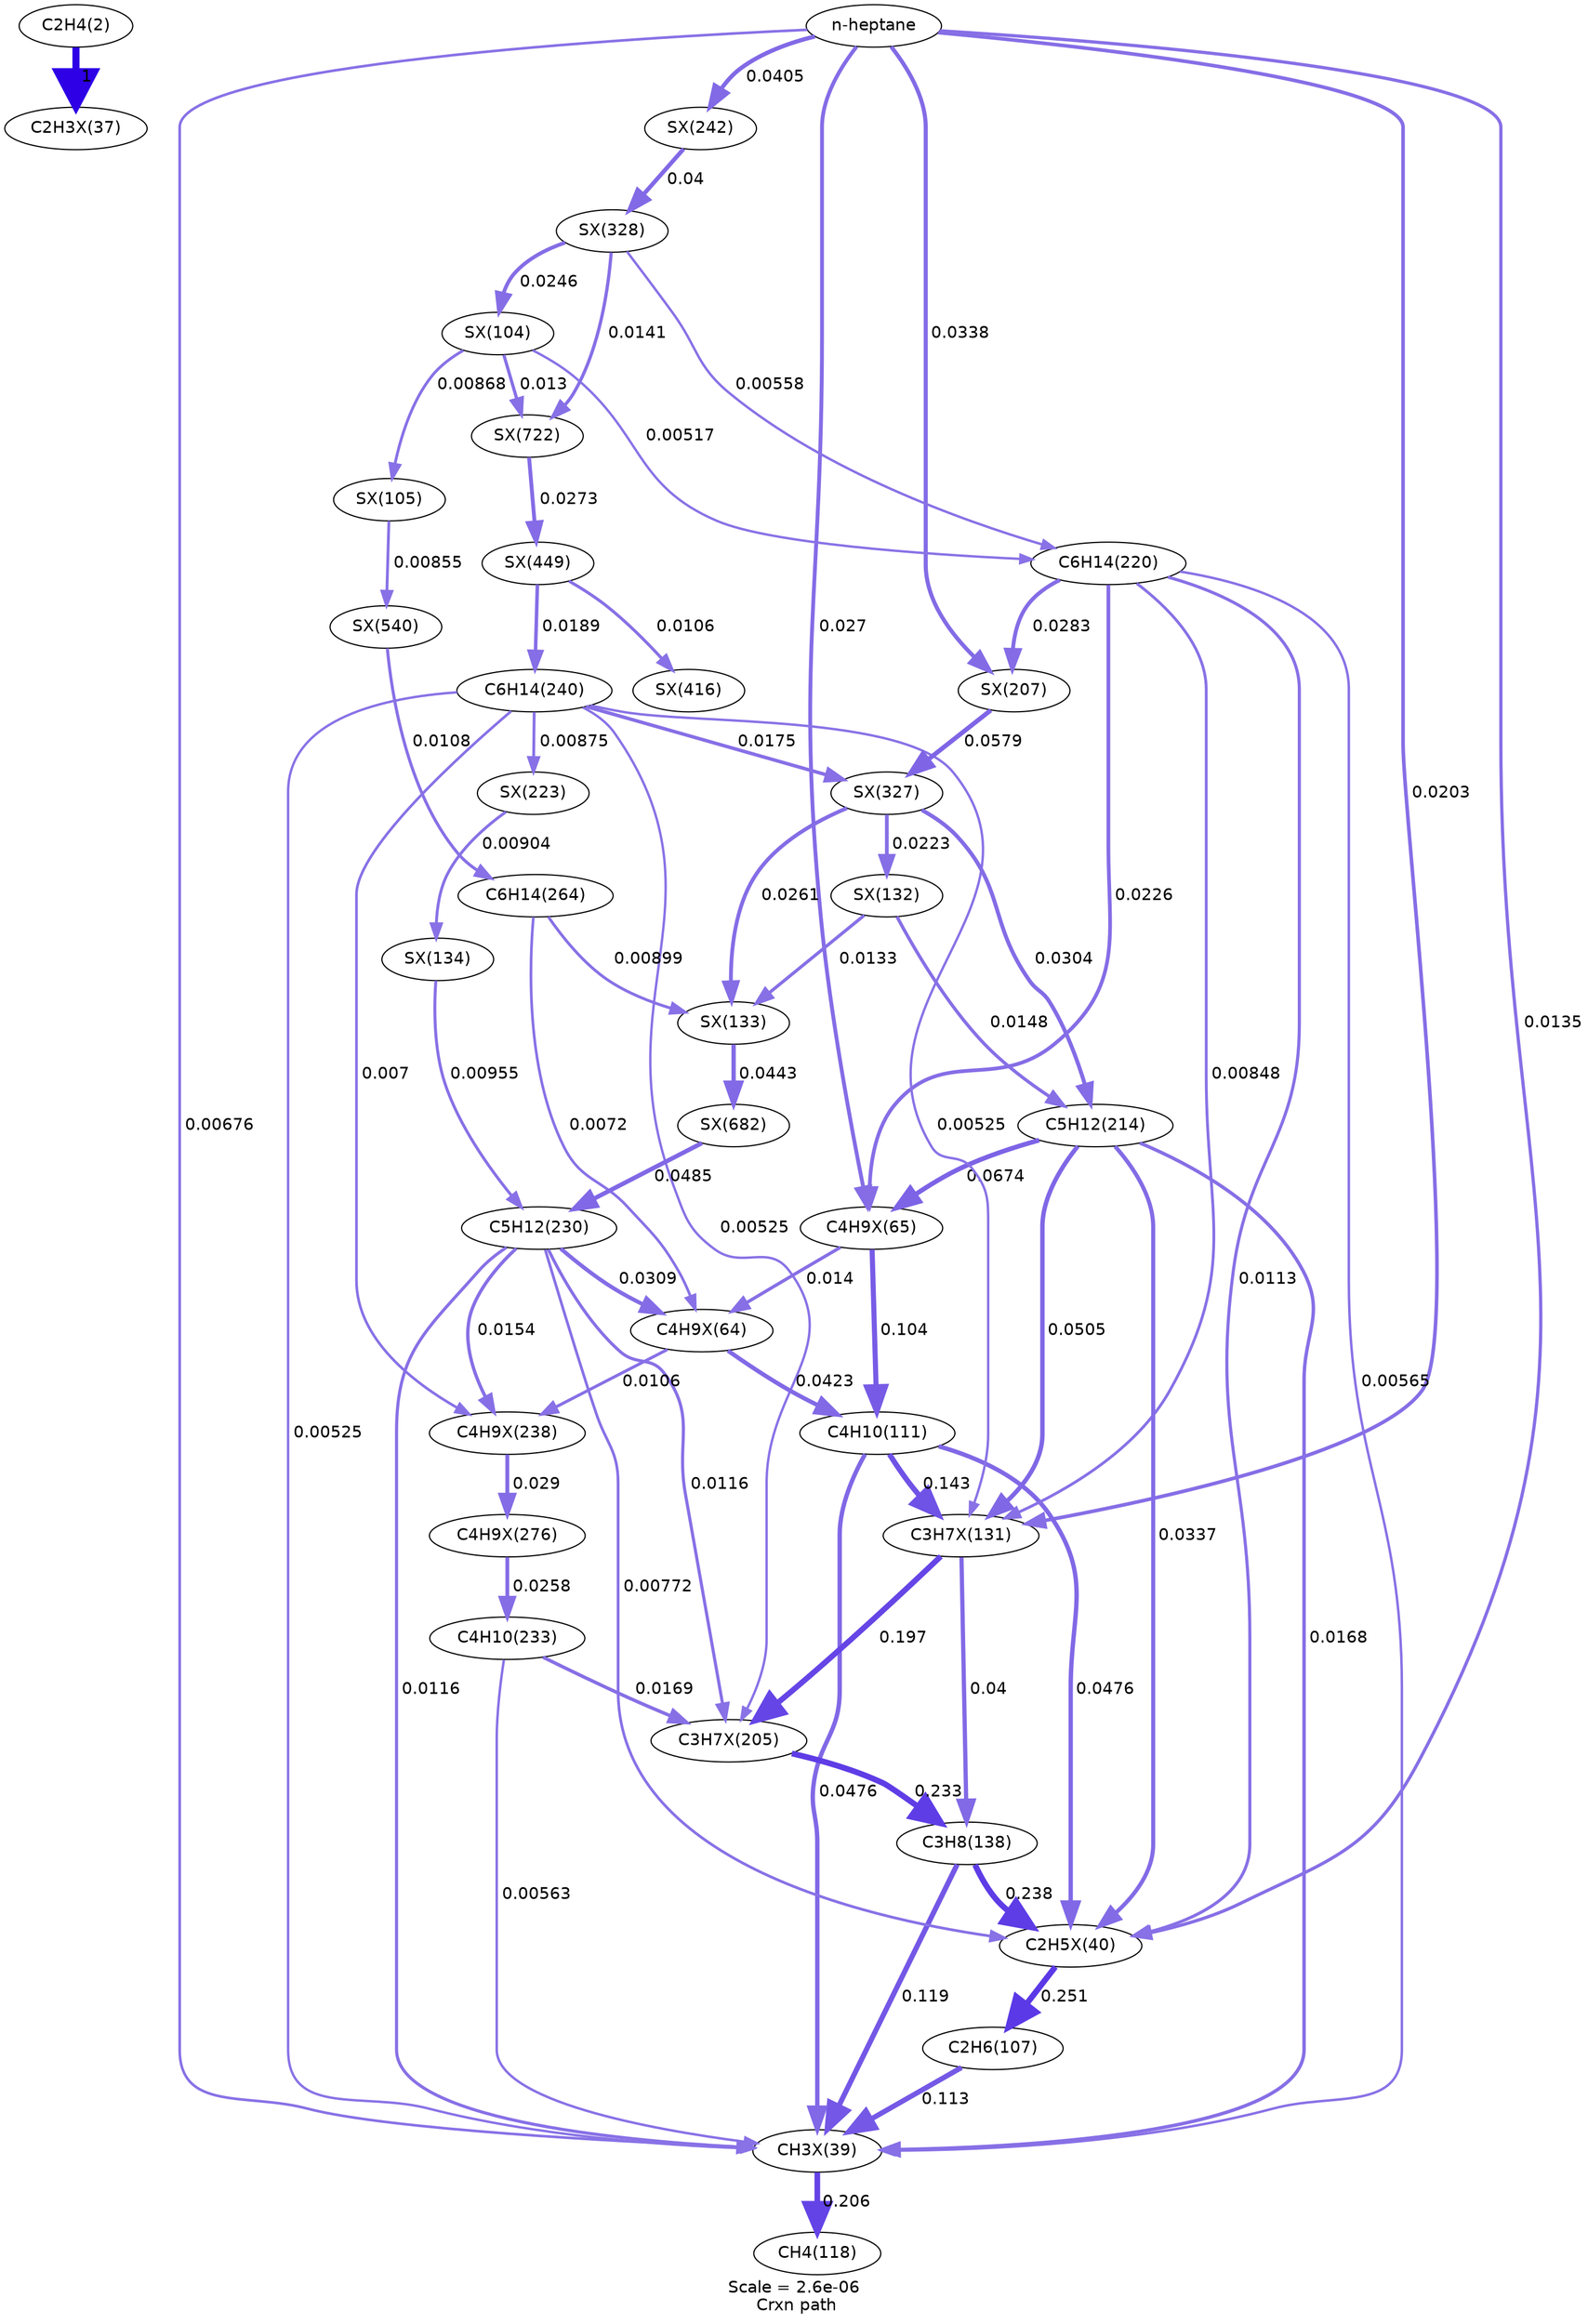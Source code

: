 digraph reaction_paths {
center=1;
s5 -> s28[fontname="Helvetica", style="setlinewidth(6)", arrowsize=3, color="0.7, 1.5, 0.9"
, label=" 1"];
s31 -> s9[fontname="Helvetica", style="setlinewidth(4.96)", arrowsize=2.48, color="0.7, 0.751, 0.9"
, label=" 0.251"];
s12 -> s31[fontname="Helvetica", style="setlinewidth(4.92)", arrowsize=2.46, color="0.7, 0.738, 0.9"
, label=" 0.238"];
s0 -> s31[fontname="Helvetica", style="setlinewidth(2.75)", arrowsize=1.38, color="0.7, 0.514, 0.9"
, label=" 0.0135"];
s10 -> s31[fontname="Helvetica", style="setlinewidth(3.7)", arrowsize=1.85, color="0.7, 0.548, 0.9"
, label=" 0.0476"];
s14 -> s31[fontname="Helvetica", style="setlinewidth(2.62)", arrowsize=1.31, color="0.7, 0.511, 0.9"
, label=" 0.0113"];
s13 -> s31[fontname="Helvetica", style="setlinewidth(3.44)", arrowsize=1.72, color="0.7, 0.534, 0.9"
, label=" 0.0337"];
s15 -> s31[fontname="Helvetica", style="setlinewidth(2.33)", arrowsize=1.16, color="0.7, 0.508, 0.9"
, label=" 0.00772"];
s9 -> s30[fontname="Helvetica", style="setlinewidth(4.35)", arrowsize=2.18, color="0.7, 0.613, 0.9"
, label=" 0.113"];
s30 -> s11[fontname="Helvetica", style="setlinewidth(4.81)", arrowsize=2.4, color="0.7, 0.706, 0.9"
, label=" 0.206"];
s12 -> s30[fontname="Helvetica", style="setlinewidth(4.39)", arrowsize=2.2, color="0.7, 0.619, 0.9"
, label=" 0.119"];
s0 -> s30[fontname="Helvetica", style="setlinewidth(2.23)", arrowsize=1.11, color="0.7, 0.507, 0.9"
, label=" 0.00676"];
s10 -> s30[fontname="Helvetica", style="setlinewidth(3.7)", arrowsize=1.85, color="0.7, 0.548, 0.9"
, label=" 0.0476"];
s16 -> s30[fontname="Helvetica", style="setlinewidth(2.09)", arrowsize=1.04, color="0.7, 0.506, 0.9"
, label=" 0.00563"];
s14 -> s30[fontname="Helvetica", style="setlinewidth(2.09)", arrowsize=1.05, color="0.7, 0.506, 0.9"
, label=" 0.00565"];
s17 -> s30[fontname="Helvetica", style="setlinewidth(2.04)", arrowsize=1.02, color="0.7, 0.505, 0.9"
, label=" 0.00525"];
s13 -> s30[fontname="Helvetica", style="setlinewidth(2.92)", arrowsize=1.46, color="0.7, 0.517, 0.9"
, label=" 0.0168"];
s15 -> s30[fontname="Helvetica", style="setlinewidth(2.63)", arrowsize=1.32, color="0.7, 0.512, 0.9"
, label=" 0.0116"];
s55 -> s12[fontname="Helvetica", style="setlinewidth(3.57)", arrowsize=1.79, color="0.7, 0.54, 0.9"
, label=" 0.04"];
s55 -> s63[fontname="Helvetica", style="setlinewidth(4.77)", arrowsize=2.39, color="0.7, 0.697, 0.9"
, label=" 0.197"];
s0 -> s55[fontname="Helvetica", style="setlinewidth(3.06)", arrowsize=1.53, color="0.7, 0.52, 0.9"
, label=" 0.0203"];
s10 -> s55[fontname="Helvetica", style="setlinewidth(4.53)", arrowsize=2.27, color="0.7, 0.643, 0.9"
, label=" 0.143"];
s14 -> s55[fontname="Helvetica", style="setlinewidth(2.4)", arrowsize=1.2, color="0.7, 0.508, 0.9"
, label=" 0.00848"];
s17 -> s55[fontname="Helvetica", style="setlinewidth(2.04)", arrowsize=1.02, color="0.7, 0.505, 0.9"
, label=" 0.00525"];
s13 -> s55[fontname="Helvetica", style="setlinewidth(3.75)", arrowsize=1.87, color="0.7, 0.551, 0.9"
, label=" 0.0505"];
s63 -> s12[fontname="Helvetica", style="setlinewidth(4.9)", arrowsize=2.45, color="0.7, 0.733, 0.9"
, label=" 0.233"];
s16 -> s63[fontname="Helvetica", style="setlinewidth(2.92)", arrowsize=1.46, color="0.7, 0.517, 0.9"
, label=" 0.0169"];
s17 -> s63[fontname="Helvetica", style="setlinewidth(2.04)", arrowsize=1.02, color="0.7, 0.505, 0.9"
, label=" 0.00525"];
s15 -> s63[fontname="Helvetica", style="setlinewidth(2.63)", arrowsize=1.32, color="0.7, 0.512, 0.9"
, label=" 0.0116"];
s0 -> s38[fontname="Helvetica", style="setlinewidth(3.27)", arrowsize=1.64, color="0.7, 0.527, 0.9"
, label=" 0.027"];
s38 -> s10[fontname="Helvetica", style="setlinewidth(4.29)", arrowsize=2.14, color="0.7, 0.604, 0.9"
, label=" 0.104"];
s38 -> s37[fontname="Helvetica", style="setlinewidth(2.78)", arrowsize=1.39, color="0.7, 0.514, 0.9"
, label=" 0.014"];
s14 -> s38[fontname="Helvetica", style="setlinewidth(3.14)", arrowsize=1.57, color="0.7, 0.523, 0.9"
, label=" 0.0226"];
s13 -> s38[fontname="Helvetica", style="setlinewidth(3.96)", arrowsize=1.98, color="0.7, 0.567, 0.9"
, label=" 0.0674"];
s0 -> s73[fontname="Helvetica", style="setlinewidth(3.58)", arrowsize=1.79, color="0.7, 0.541, 0.9"
, label=" 0.0405"];
s0 -> s64[fontname="Helvetica", style="setlinewidth(3.44)", arrowsize=1.72, color="0.7, 0.534, 0.9"
, label=" 0.0338"];
s37 -> s10[fontname="Helvetica", style="setlinewidth(3.61)", arrowsize=1.81, color="0.7, 0.542, 0.9"
, label=" 0.0423"];
s37 -> s72[fontname="Helvetica", style="setlinewidth(2.56)", arrowsize=1.28, color="0.7, 0.511, 0.9"
, label=" 0.0106"];
s20 -> s37[fontname="Helvetica", style="setlinewidth(2.27)", arrowsize=1.14, color="0.7, 0.507, 0.9"
, label=" 0.0072"];
s15 -> s37[fontname="Helvetica", style="setlinewidth(3.37)", arrowsize=1.69, color="0.7, 0.531, 0.9"
, label=" 0.0309"];
s72 -> s82[fontname="Helvetica", style="setlinewidth(3.33)", arrowsize=1.66, color="0.7, 0.529, 0.9"
, label=" 0.029"];
s17 -> s72[fontname="Helvetica", style="setlinewidth(2.25)", arrowsize=1.13, color="0.7, 0.507, 0.9"
, label=" 0.007"];
s15 -> s72[fontname="Helvetica", style="setlinewidth(2.85)", arrowsize=1.43, color="0.7, 0.515, 0.9"
, label=" 0.0154"];
s82 -> s16[fontname="Helvetica", style="setlinewidth(3.24)", arrowsize=1.62, color="0.7, 0.526, 0.9"
, label=" 0.0258"];
s115 -> s111[fontname="Helvetica", style="setlinewidth(2.57)", arrowsize=1.28, color="0.7, 0.511, 0.9"
, label=" 0.0106"];
s52 -> s125[fontname="Helvetica", style="setlinewidth(2.4)", arrowsize=1.2, color="0.7, 0.509, 0.9"
, label=" 0.00855"];
s125 -> s20[fontname="Helvetica", style="setlinewidth(2.58)", arrowsize=1.29, color="0.7, 0.511, 0.9"
, label=" 0.0108"];
s51 -> s52[fontname="Helvetica", style="setlinewidth(2.42)", arrowsize=1.21, color="0.7, 0.509, 0.9"
, label=" 0.00868"];
s147 -> s115[fontname="Helvetica", style="setlinewidth(3.28)", arrowsize=1.64, color="0.7, 0.527, 0.9"
, label=" 0.0273"];
s115 -> s17[fontname="Helvetica", style="setlinewidth(3)", arrowsize=1.5, color="0.7, 0.519, 0.9"
, label=" 0.0189"];
s51 -> s147[fontname="Helvetica", style="setlinewidth(2.72)", arrowsize=1.36, color="0.7, 0.513, 0.9"
, label=" 0.013"];
s97 -> s147[fontname="Helvetica", style="setlinewidth(2.78)", arrowsize=1.39, color="0.7, 0.514, 0.9"
, label=" 0.0141"];
s97 -> s51[fontname="Helvetica", style="setlinewidth(3.2)", arrowsize=1.6, color="0.7, 0.525, 0.9"
, label=" 0.0246"];
s51 -> s14[fontname="Helvetica", style="setlinewidth(2.03)", arrowsize=1.01, color="0.7, 0.505, 0.9"
, label=" 0.00517"];
s73 -> s97[fontname="Helvetica", style="setlinewidth(3.57)", arrowsize=1.79, color="0.7, 0.54, 0.9"
, label=" 0.04"];
s97 -> s14[fontname="Helvetica", style="setlinewidth(2.08)", arrowsize=1.04, color="0.7, 0.506, 0.9"
, label=" 0.00558"];
s14 -> s64[fontname="Helvetica", style="setlinewidth(3.31)", arrowsize=1.65, color="0.7, 0.528, 0.9"
, label=" 0.0283"];
s17 -> s96[fontname="Helvetica", style="setlinewidth(2.95)", arrowsize=1.47, color="0.7, 0.517, 0.9"
, label=" 0.0175"];
s17 -> s68[fontname="Helvetica", style="setlinewidth(2.42)", arrowsize=1.21, color="0.7, 0.509, 0.9"
, label=" 0.00875"];
s20 -> s57[fontname="Helvetica", style="setlinewidth(2.44)", arrowsize=1.22, color="0.7, 0.509, 0.9"
, label=" 0.00899"];
s64 -> s96[fontname="Helvetica", style="setlinewidth(3.85)", arrowsize=1.92, color="0.7, 0.558, 0.9"
, label=" 0.0579"];
s96 -> s13[fontname="Helvetica", style="setlinewidth(3.36)", arrowsize=1.68, color="0.7, 0.53, 0.9"
, label=" 0.0304"];
s56 -> s13[fontname="Helvetica", style="setlinewidth(2.82)", arrowsize=1.41, color="0.7, 0.515, 0.9"
, label=" 0.0148"];
s96 -> s56[fontname="Helvetica", style="setlinewidth(3.13)", arrowsize=1.57, color="0.7, 0.522, 0.9"
, label=" 0.0223"];
s96 -> s57[fontname="Helvetica", style="setlinewidth(3.25)", arrowsize=1.62, color="0.7, 0.526, 0.9"
, label=" 0.0261"];
s56 -> s57[fontname="Helvetica", style="setlinewidth(2.74)", arrowsize=1.37, color="0.7, 0.513, 0.9"
, label=" 0.0133"];
s57 -> s142[fontname="Helvetica", style="setlinewidth(3.65)", arrowsize=1.82, color="0.7, 0.544, 0.9"
, label=" 0.0443"];
s142 -> s15[fontname="Helvetica", style="setlinewidth(3.72)", arrowsize=1.86, color="0.7, 0.548, 0.9"
, label=" 0.0485"];
s58 -> s15[fontname="Helvetica", style="setlinewidth(2.49)", arrowsize=1.24, color="0.7, 0.51, 0.9"
, label=" 0.00955"];
s68 -> s58[fontname="Helvetica", style="setlinewidth(2.45)", arrowsize=1.22, color="0.7, 0.509, 0.9"
, label=" 0.00904"];
s0 [ fontname="Helvetica", label="n-heptane"];
s5 [ fontname="Helvetica", label="C2H4(2)"];
s9 [ fontname="Helvetica", label="C2H6(107)"];
s10 [ fontname="Helvetica", label="C4H10(111)"];
s11 [ fontname="Helvetica", label="CH4(118)"];
s12 [ fontname="Helvetica", label="C3H8(138)"];
s13 [ fontname="Helvetica", label="C5H12(214)"];
s14 [ fontname="Helvetica", label="C6H14(220)"];
s15 [ fontname="Helvetica", label="C5H12(230)"];
s16 [ fontname="Helvetica", label="C4H10(233)"];
s17 [ fontname="Helvetica", label="C6H14(240)"];
s20 [ fontname="Helvetica", label="C6H14(264)"];
s28 [ fontname="Helvetica", label="C2H3X(37)"];
s30 [ fontname="Helvetica", label="CH3X(39)"];
s31 [ fontname="Helvetica", label="C2H5X(40)"];
s37 [ fontname="Helvetica", label="C4H9X(64)"];
s38 [ fontname="Helvetica", label="C4H9X(65)"];
s51 [ fontname="Helvetica", label="SX(104)"];
s52 [ fontname="Helvetica", label="SX(105)"];
s55 [ fontname="Helvetica", label="C3H7X(131)"];
s56 [ fontname="Helvetica", label="SX(132)"];
s57 [ fontname="Helvetica", label="SX(133)"];
s58 [ fontname="Helvetica", label="SX(134)"];
s63 [ fontname="Helvetica", label="C3H7X(205)"];
s64 [ fontname="Helvetica", label="SX(207)"];
s68 [ fontname="Helvetica", label="SX(223)"];
s72 [ fontname="Helvetica", label="C4H9X(238)"];
s73 [ fontname="Helvetica", label="SX(242)"];
s82 [ fontname="Helvetica", label="C4H9X(276)"];
s96 [ fontname="Helvetica", label="SX(327)"];
s97 [ fontname="Helvetica", label="SX(328)"];
s111 [ fontname="Helvetica", label="SX(416)"];
s115 [ fontname="Helvetica", label="SX(449)"];
s125 [ fontname="Helvetica", label="SX(540)"];
s142 [ fontname="Helvetica", label="SX(682)"];
s147 [ fontname="Helvetica", label="SX(722)"];
 label = "Scale = 2.6e-06\l Crxn path";
 fontname = "Helvetica";
}
